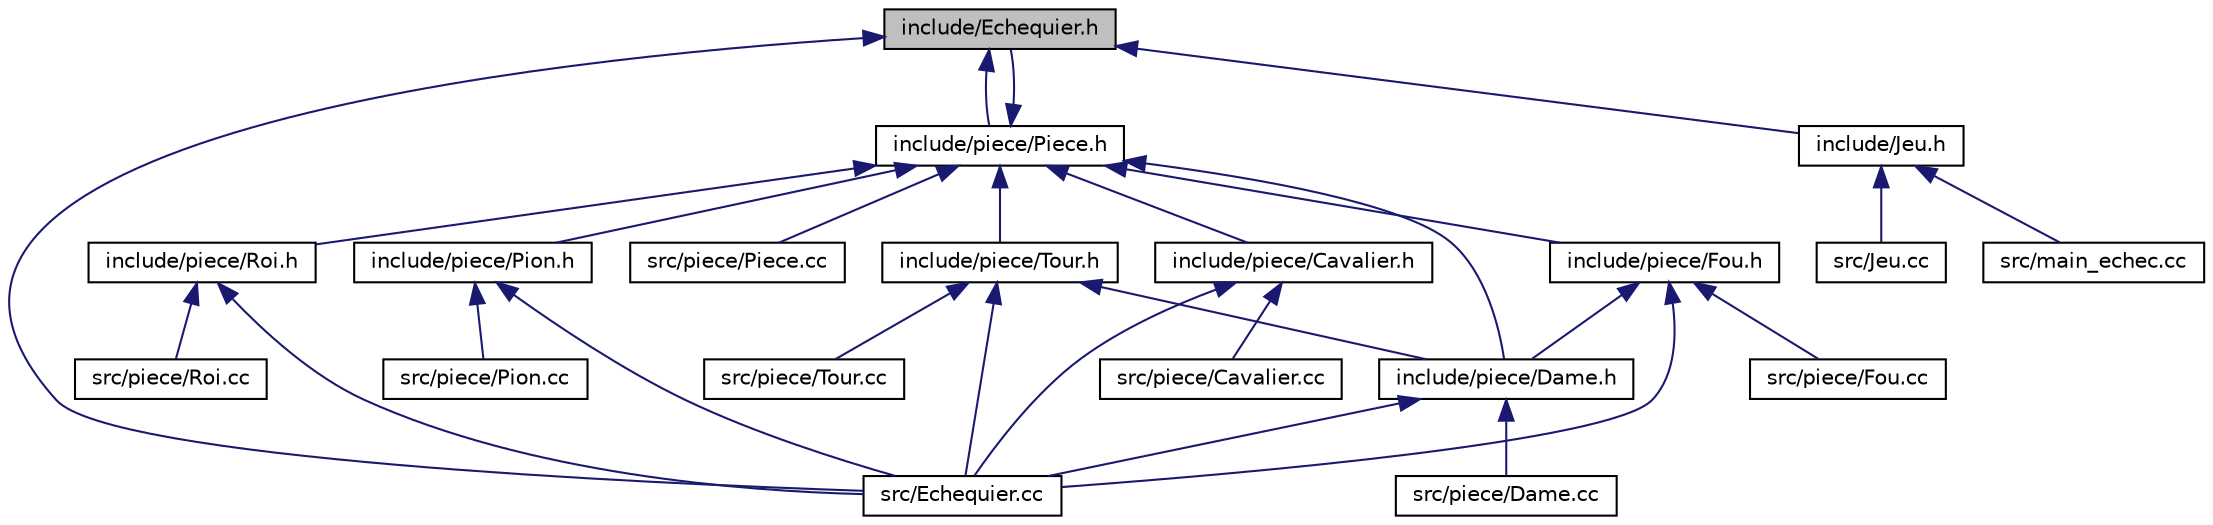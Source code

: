 digraph "include/Echequier.h"
{
 // LATEX_PDF_SIZE
  edge [fontname="Helvetica",fontsize="10",labelfontname="Helvetica",labelfontsize="10"];
  node [fontname="Helvetica",fontsize="10",shape=record];
  Node1 [label="include/Echequier.h",height=0.2,width=0.4,color="black", fillcolor="grey75", style="filled", fontcolor="black",tooltip=" "];
  Node1 -> Node2 [dir="back",color="midnightblue",fontsize="10",style="solid"];
  Node2 [label="include/piece/Piece.h",height=0.2,width=0.4,color="black", fillcolor="white", style="filled",URL="$_piece_8h.html",tooltip=" "];
  Node2 -> Node1 [dir="back",color="midnightblue",fontsize="10",style="solid"];
  Node2 -> Node3 [dir="back",color="midnightblue",fontsize="10",style="solid"];
  Node3 [label="include/piece/Cavalier.h",height=0.2,width=0.4,color="black", fillcolor="white", style="filled",URL="$_cavalier_8h.html",tooltip=" "];
  Node3 -> Node4 [dir="back",color="midnightblue",fontsize="10",style="solid"];
  Node4 [label="src/Echequier.cc",height=0.2,width=0.4,color="black", fillcolor="white", style="filled",URL="$_echequier_8cc.html",tooltip=" "];
  Node3 -> Node5 [dir="back",color="midnightblue",fontsize="10",style="solid"];
  Node5 [label="src/piece/Cavalier.cc",height=0.2,width=0.4,color="black", fillcolor="white", style="filled",URL="$_cavalier_8cc.html",tooltip=" "];
  Node2 -> Node6 [dir="back",color="midnightblue",fontsize="10",style="solid"];
  Node6 [label="include/piece/Dame.h",height=0.2,width=0.4,color="black", fillcolor="white", style="filled",URL="$_dame_8h.html",tooltip=" "];
  Node6 -> Node4 [dir="back",color="midnightblue",fontsize="10",style="solid"];
  Node6 -> Node7 [dir="back",color="midnightblue",fontsize="10",style="solid"];
  Node7 [label="src/piece/Dame.cc",height=0.2,width=0.4,color="black", fillcolor="white", style="filled",URL="$_dame_8cc.html",tooltip=" "];
  Node2 -> Node8 [dir="back",color="midnightblue",fontsize="10",style="solid"];
  Node8 [label="include/piece/Fou.h",height=0.2,width=0.4,color="black", fillcolor="white", style="filled",URL="$_fou_8h.html",tooltip=" "];
  Node8 -> Node6 [dir="back",color="midnightblue",fontsize="10",style="solid"];
  Node8 -> Node4 [dir="back",color="midnightblue",fontsize="10",style="solid"];
  Node8 -> Node9 [dir="back",color="midnightblue",fontsize="10",style="solid"];
  Node9 [label="src/piece/Fou.cc",height=0.2,width=0.4,color="black", fillcolor="white", style="filled",URL="$_fou_8cc.html",tooltip=" "];
  Node2 -> Node10 [dir="back",color="midnightblue",fontsize="10",style="solid"];
  Node10 [label="include/piece/Pion.h",height=0.2,width=0.4,color="black", fillcolor="white", style="filled",URL="$_pion_8h.html",tooltip=" "];
  Node10 -> Node4 [dir="back",color="midnightblue",fontsize="10",style="solid"];
  Node10 -> Node11 [dir="back",color="midnightblue",fontsize="10",style="solid"];
  Node11 [label="src/piece/Pion.cc",height=0.2,width=0.4,color="black", fillcolor="white", style="filled",URL="$_pion_8cc.html",tooltip=" "];
  Node2 -> Node12 [dir="back",color="midnightblue",fontsize="10",style="solid"];
  Node12 [label="include/piece/Roi.h",height=0.2,width=0.4,color="black", fillcolor="white", style="filled",URL="$_roi_8h.html",tooltip=" "];
  Node12 -> Node4 [dir="back",color="midnightblue",fontsize="10",style="solid"];
  Node12 -> Node13 [dir="back",color="midnightblue",fontsize="10",style="solid"];
  Node13 [label="src/piece/Roi.cc",height=0.2,width=0.4,color="black", fillcolor="white", style="filled",URL="$_roi_8cc.html",tooltip=" "];
  Node2 -> Node14 [dir="back",color="midnightblue",fontsize="10",style="solid"];
  Node14 [label="include/piece/Tour.h",height=0.2,width=0.4,color="black", fillcolor="white", style="filled",URL="$_tour_8h.html",tooltip=" "];
  Node14 -> Node6 [dir="back",color="midnightblue",fontsize="10",style="solid"];
  Node14 -> Node4 [dir="back",color="midnightblue",fontsize="10",style="solid"];
  Node14 -> Node15 [dir="back",color="midnightblue",fontsize="10",style="solid"];
  Node15 [label="src/piece/Tour.cc",height=0.2,width=0.4,color="black", fillcolor="white", style="filled",URL="$_tour_8cc.html",tooltip=" "];
  Node2 -> Node16 [dir="back",color="midnightblue",fontsize="10",style="solid"];
  Node16 [label="src/piece/Piece.cc",height=0.2,width=0.4,color="black", fillcolor="white", style="filled",URL="$_piece_8cc.html",tooltip=" "];
  Node1 -> Node17 [dir="back",color="midnightblue",fontsize="10",style="solid"];
  Node17 [label="include/Jeu.h",height=0.2,width=0.4,color="black", fillcolor="white", style="filled",URL="$_jeu_8h.html",tooltip=" "];
  Node17 -> Node18 [dir="back",color="midnightblue",fontsize="10",style="solid"];
  Node18 [label="src/Jeu.cc",height=0.2,width=0.4,color="black", fillcolor="white", style="filled",URL="$_jeu_8cc.html",tooltip=" "];
  Node17 -> Node19 [dir="back",color="midnightblue",fontsize="10",style="solid"];
  Node19 [label="src/main_echec.cc",height=0.2,width=0.4,color="black", fillcolor="white", style="filled",URL="$main__echec_8cc.html",tooltip=" "];
  Node1 -> Node4 [dir="back",color="midnightblue",fontsize="10",style="solid"];
}

